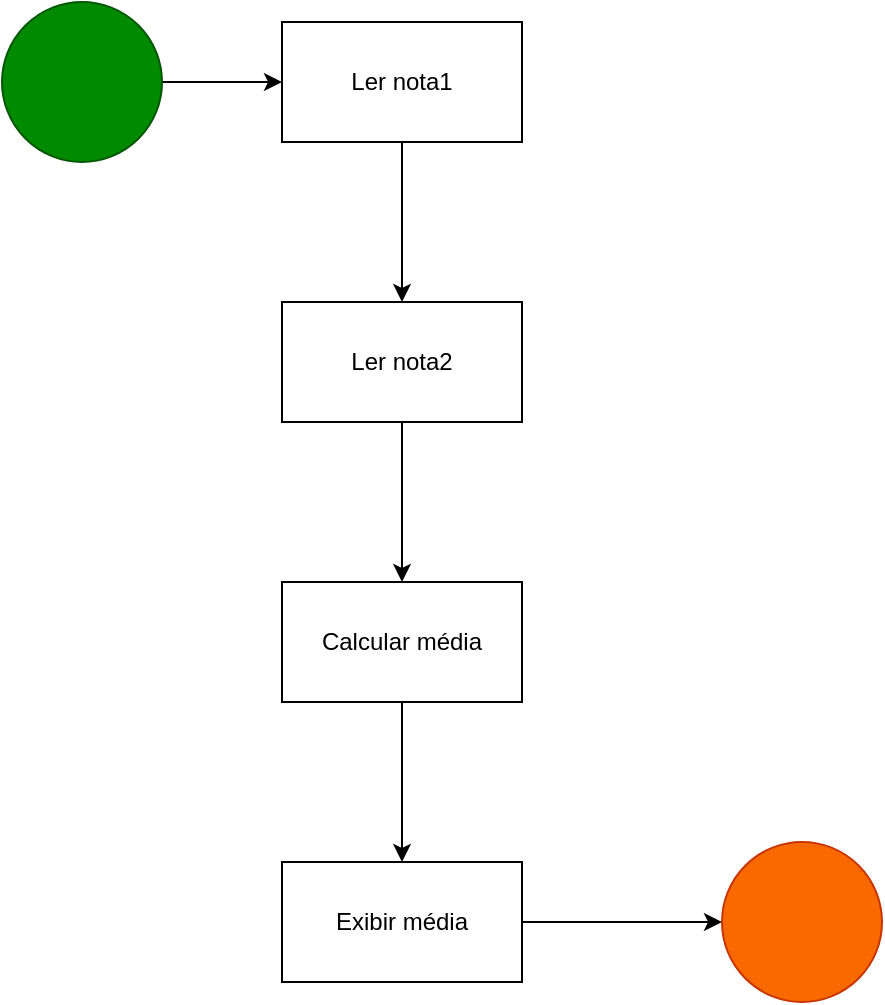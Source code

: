 <mxfile version="21.6.7" type="device" pages="7">
  <diagram id="DSw4ApZDwTbtjEyykja3" name="Diagrama 1">
    <mxGraphModel dx="1434" dy="750" grid="1" gridSize="10" guides="1" tooltips="1" connect="1" arrows="1" fold="1" page="1" pageScale="1" pageWidth="827" pageHeight="1169" math="0" shadow="0">
      <root>
        <mxCell id="0" />
        <mxCell id="1" parent="0" />
        <mxCell id="fHHXs-gcVTraMMJo8y2Y-3" value="" style="edgeStyle=orthogonalEdgeStyle;rounded=0;orthogonalLoop=1;jettySize=auto;html=1;" parent="1" source="fHHXs-gcVTraMMJo8y2Y-1" target="fHHXs-gcVTraMMJo8y2Y-2" edge="1">
          <mxGeometry relative="1" as="geometry" />
        </mxCell>
        <mxCell id="fHHXs-gcVTraMMJo8y2Y-1" value="" style="ellipse;whiteSpace=wrap;html=1;fillColor=#008a00;fontColor=#ffffff;strokeColor=#005700;" parent="1" vertex="1">
          <mxGeometry x="130" y="120" width="80" height="80" as="geometry" />
        </mxCell>
        <mxCell id="fHHXs-gcVTraMMJo8y2Y-5" value="" style="edgeStyle=orthogonalEdgeStyle;rounded=0;orthogonalLoop=1;jettySize=auto;html=1;" parent="1" source="fHHXs-gcVTraMMJo8y2Y-2" target="fHHXs-gcVTraMMJo8y2Y-4" edge="1">
          <mxGeometry relative="1" as="geometry" />
        </mxCell>
        <mxCell id="fHHXs-gcVTraMMJo8y2Y-2" value="Ler nota1" style="whiteSpace=wrap;html=1;" parent="1" vertex="1">
          <mxGeometry x="270" y="130" width="120" height="60" as="geometry" />
        </mxCell>
        <mxCell id="fHHXs-gcVTraMMJo8y2Y-7" value="" style="edgeStyle=orthogonalEdgeStyle;rounded=0;orthogonalLoop=1;jettySize=auto;html=1;" parent="1" source="fHHXs-gcVTraMMJo8y2Y-4" target="fHHXs-gcVTraMMJo8y2Y-6" edge="1">
          <mxGeometry relative="1" as="geometry" />
        </mxCell>
        <mxCell id="fHHXs-gcVTraMMJo8y2Y-4" value="Ler nota2" style="whiteSpace=wrap;html=1;" parent="1" vertex="1">
          <mxGeometry x="270" y="270" width="120" height="60" as="geometry" />
        </mxCell>
        <mxCell id="fHHXs-gcVTraMMJo8y2Y-9" value="" style="edgeStyle=orthogonalEdgeStyle;rounded=0;orthogonalLoop=1;jettySize=auto;html=1;" parent="1" source="fHHXs-gcVTraMMJo8y2Y-6" target="fHHXs-gcVTraMMJo8y2Y-8" edge="1">
          <mxGeometry relative="1" as="geometry" />
        </mxCell>
        <mxCell id="fHHXs-gcVTraMMJo8y2Y-6" value="Calcular média" style="whiteSpace=wrap;html=1;" parent="1" vertex="1">
          <mxGeometry x="270" y="410" width="120" height="60" as="geometry" />
        </mxCell>
        <mxCell id="fHHXs-gcVTraMMJo8y2Y-11" value="" style="edgeStyle=orthogonalEdgeStyle;rounded=0;orthogonalLoop=1;jettySize=auto;html=1;" parent="1" source="fHHXs-gcVTraMMJo8y2Y-8" target="fHHXs-gcVTraMMJo8y2Y-10" edge="1">
          <mxGeometry relative="1" as="geometry" />
        </mxCell>
        <mxCell id="fHHXs-gcVTraMMJo8y2Y-8" value="Exibir média" style="whiteSpace=wrap;html=1;" parent="1" vertex="1">
          <mxGeometry x="270" y="550" width="120" height="60" as="geometry" />
        </mxCell>
        <mxCell id="fHHXs-gcVTraMMJo8y2Y-10" value="" style="ellipse;whiteSpace=wrap;html=1;fillColor=#fa6800;fontColor=#000000;strokeColor=#C73500;" parent="1" vertex="1">
          <mxGeometry x="490" y="540" width="80" height="80" as="geometry" />
        </mxCell>
      </root>
    </mxGraphModel>
  </diagram>
  <diagram id="9oLIRg3VN_PR7NMBnRGV" name="Diagrama 2">
    <mxGraphModel dx="1646" dy="784" grid="1" gridSize="10" guides="1" tooltips="1" connect="1" arrows="1" fold="1" page="1" pageScale="1" pageWidth="827" pageHeight="1169" math="0" shadow="0">
      <root>
        <mxCell id="0" />
        <mxCell id="1" parent="0" />
        <mxCell id="jbUFBbj_uMJJxeaeY1fy-3" value="" style="edgeStyle=orthogonalEdgeStyle;rounded=0;orthogonalLoop=1;jettySize=auto;html=1;" edge="1" parent="1" source="jbUFBbj_uMJJxeaeY1fy-1" target="jbUFBbj_uMJJxeaeY1fy-2">
          <mxGeometry relative="1" as="geometry" />
        </mxCell>
        <mxCell id="jbUFBbj_uMJJxeaeY1fy-1" value="" style="ellipse;whiteSpace=wrap;html=1;fillColor=#008a00;fontColor=#ffffff;strokeColor=#005700;" vertex="1" parent="1">
          <mxGeometry x="180" y="100" width="80" height="80" as="geometry" />
        </mxCell>
        <mxCell id="jbUFBbj_uMJJxeaeY1fy-5" value="" style="edgeStyle=orthogonalEdgeStyle;rounded=0;orthogonalLoop=1;jettySize=auto;html=1;" edge="1" parent="1" source="jbUFBbj_uMJJxeaeY1fy-2" target="jbUFBbj_uMJJxeaeY1fy-4">
          <mxGeometry relative="1" as="geometry" />
        </mxCell>
        <mxCell id="jbUFBbj_uMJJxeaeY1fy-2" value="Ler nota1" style="whiteSpace=wrap;html=1;" vertex="1" parent="1">
          <mxGeometry x="320" y="110" width="120" height="60" as="geometry" />
        </mxCell>
        <mxCell id="jbUFBbj_uMJJxeaeY1fy-7" value="" style="edgeStyle=orthogonalEdgeStyle;rounded=0;orthogonalLoop=1;jettySize=auto;html=1;" edge="1" parent="1" source="jbUFBbj_uMJJxeaeY1fy-4" target="jbUFBbj_uMJJxeaeY1fy-6">
          <mxGeometry relative="1" as="geometry" />
        </mxCell>
        <mxCell id="jbUFBbj_uMJJxeaeY1fy-4" value="Ler nota2" style="whiteSpace=wrap;html=1;" vertex="1" parent="1">
          <mxGeometry x="320" y="250" width="120" height="60" as="geometry" />
        </mxCell>
        <mxCell id="jbUFBbj_uMJJxeaeY1fy-9" value="" style="edgeStyle=orthogonalEdgeStyle;rounded=0;orthogonalLoop=1;jettySize=auto;html=1;" edge="1" parent="1" source="jbUFBbj_uMJJxeaeY1fy-6" target="jbUFBbj_uMJJxeaeY1fy-8">
          <mxGeometry relative="1" as="geometry" />
        </mxCell>
        <mxCell id="jbUFBbj_uMJJxeaeY1fy-6" value="Calcular média" style="whiteSpace=wrap;html=1;" vertex="1" parent="1">
          <mxGeometry x="320" y="390" width="120" height="60" as="geometry" />
        </mxCell>
        <mxCell id="jbUFBbj_uMJJxeaeY1fy-11" value="" style="edgeStyle=orthogonalEdgeStyle;rounded=0;orthogonalLoop=1;jettySize=auto;html=1;" edge="1" parent="1" source="jbUFBbj_uMJJxeaeY1fy-8" target="jbUFBbj_uMJJxeaeY1fy-10">
          <mxGeometry relative="1" as="geometry" />
        </mxCell>
        <mxCell id="jbUFBbj_uMJJxeaeY1fy-13" value="" style="edgeStyle=orthogonalEdgeStyle;rounded=0;orthogonalLoop=1;jettySize=auto;html=1;" edge="1" parent="1" source="jbUFBbj_uMJJxeaeY1fy-8" target="jbUFBbj_uMJJxeaeY1fy-12">
          <mxGeometry relative="1" as="geometry" />
        </mxCell>
        <mxCell id="jbUFBbj_uMJJxeaeY1fy-8" value="" style="rhombus;whiteSpace=wrap;html=1;" vertex="1" parent="1">
          <mxGeometry x="340" y="520" width="80" height="80" as="geometry" />
        </mxCell>
        <mxCell id="jbUFBbj_uMJJxeaeY1fy-10" value="Exibir &#39;#partiuestágio&#39;" style="whiteSpace=wrap;html=1;" vertex="1" parent="1">
          <mxGeometry x="520" y="530" width="120" height="60" as="geometry" />
        </mxCell>
        <mxCell id="jbUFBbj_uMJJxeaeY1fy-15" value="" style="edgeStyle=orthogonalEdgeStyle;rounded=0;orthogonalLoop=1;jettySize=auto;html=1;" edge="1" parent="1" source="jbUFBbj_uMJJxeaeY1fy-12" target="jbUFBbj_uMJJxeaeY1fy-14">
          <mxGeometry relative="1" as="geometry" />
        </mxCell>
        <mxCell id="jbUFBbj_uMJJxeaeY1fy-12" value="Exibir &#39;#partiutentardenovo" style="whiteSpace=wrap;html=1;" vertex="1" parent="1">
          <mxGeometry x="320" y="690" width="120" height="60" as="geometry" />
        </mxCell>
        <mxCell id="jbUFBbj_uMJJxeaeY1fy-16" style="edgeStyle=orthogonalEdgeStyle;rounded=0;orthogonalLoop=1;jettySize=auto;html=1;exitX=0.5;exitY=0;exitDx=0;exitDy=0;entryX=0.5;entryY=1;entryDx=0;entryDy=0;" edge="1" parent="1" source="jbUFBbj_uMJJxeaeY1fy-14" target="jbUFBbj_uMJJxeaeY1fy-10">
          <mxGeometry relative="1" as="geometry" />
        </mxCell>
        <mxCell id="jbUFBbj_uMJJxeaeY1fy-14" value="" style="ellipse;whiteSpace=wrap;html=1;fillColor=#fa6800;fontColor=#000000;strokeColor=#C73500;" vertex="1" parent="1">
          <mxGeometry x="540" y="680" width="80" height="80" as="geometry" />
        </mxCell>
        <mxCell id="jbUFBbj_uMJJxeaeY1fy-17" value="[média &amp;gt;= 5]" style="text;html=1;align=center;verticalAlign=middle;resizable=0;points=[];autosize=1;strokeColor=none;fillColor=none;" vertex="1" parent="1">
          <mxGeometry x="415" y="518" width="90" height="30" as="geometry" />
        </mxCell>
        <mxCell id="jbUFBbj_uMJJxeaeY1fy-18" value="[média &amp;lt; 5]" style="text;html=1;align=center;verticalAlign=middle;resizable=0;points=[];autosize=1;strokeColor=none;fillColor=none;" vertex="1" parent="1">
          <mxGeometry x="380" y="628" width="80" height="30" as="geometry" />
        </mxCell>
      </root>
    </mxGraphModel>
  </diagram>
  <diagram id="Fmcby0aQ9HGSam7_eGOG" name="Diagrama 3">
    <mxGraphModel dx="1646" dy="784" grid="1" gridSize="10" guides="1" tooltips="1" connect="1" arrows="1" fold="1" page="1" pageScale="1" pageWidth="827" pageHeight="1169" math="0" shadow="0">
      <root>
        <mxCell id="0" />
        <mxCell id="1" parent="0" />
        <mxCell id="Tnd7vFdHisyN9uJz-gqR-3" value="" style="edgeStyle=orthogonalEdgeStyle;rounded=0;orthogonalLoop=1;jettySize=auto;html=1;" edge="1" parent="1" source="Tnd7vFdHisyN9uJz-gqR-1" target="Tnd7vFdHisyN9uJz-gqR-2">
          <mxGeometry relative="1" as="geometry" />
        </mxCell>
        <mxCell id="Tnd7vFdHisyN9uJz-gqR-1" value="" style="ellipse;whiteSpace=wrap;html=1;fillColor=#008a00;fontColor=#ffffff;strokeColor=#005700;" vertex="1" parent="1">
          <mxGeometry x="60" y="40" width="80" height="80" as="geometry" />
        </mxCell>
        <mxCell id="Tnd7vFdHisyN9uJz-gqR-5" value="" style="edgeStyle=orthogonalEdgeStyle;rounded=0;orthogonalLoop=1;jettySize=auto;html=1;" edge="1" parent="1" source="Tnd7vFdHisyN9uJz-gqR-2" target="Tnd7vFdHisyN9uJz-gqR-4">
          <mxGeometry relative="1" as="geometry" />
        </mxCell>
        <mxCell id="Tnd7vFdHisyN9uJz-gqR-2" value="Ler idade" style="whiteSpace=wrap;html=1;" vertex="1" parent="1">
          <mxGeometry x="200" y="50" width="120" height="60" as="geometry" />
        </mxCell>
        <mxCell id="Tnd7vFdHisyN9uJz-gqR-7" value="" style="edgeStyle=orthogonalEdgeStyle;rounded=0;orthogonalLoop=1;jettySize=auto;html=1;" edge="1" parent="1" source="Tnd7vFdHisyN9uJz-gqR-4" target="Tnd7vFdHisyN9uJz-gqR-6">
          <mxGeometry relative="1" as="geometry" />
        </mxCell>
        <mxCell id="Tnd7vFdHisyN9uJz-gqR-4" value="Ler sexo" style="whiteSpace=wrap;html=1;" vertex="1" parent="1">
          <mxGeometry x="400" y="50" width="120" height="60" as="geometry" />
        </mxCell>
        <mxCell id="Tnd7vFdHisyN9uJz-gqR-9" value="" style="edgeStyle=orthogonalEdgeStyle;rounded=0;orthogonalLoop=1;jettySize=auto;html=1;" edge="1" parent="1" source="Tnd7vFdHisyN9uJz-gqR-6" target="Tnd7vFdHisyN9uJz-gqR-8">
          <mxGeometry relative="1" as="geometry" />
        </mxCell>
        <mxCell id="Tnd7vFdHisyN9uJz-gqR-11" value="" style="edgeStyle=orthogonalEdgeStyle;rounded=0;orthogonalLoop=1;jettySize=auto;html=1;" edge="1" parent="1" source="Tnd7vFdHisyN9uJz-gqR-6" target="Tnd7vFdHisyN9uJz-gqR-10">
          <mxGeometry relative="1" as="geometry" />
        </mxCell>
        <mxCell id="Tnd7vFdHisyN9uJz-gqR-27" style="edgeStyle=orthogonalEdgeStyle;rounded=0;orthogonalLoop=1;jettySize=auto;html=1;exitX=0;exitY=1;exitDx=0;exitDy=0;entryX=1;entryY=0.5;entryDx=0;entryDy=0;" edge="1" parent="1" source="Tnd7vFdHisyN9uJz-gqR-6" target="Tnd7vFdHisyN9uJz-gqR-23">
          <mxGeometry relative="1" as="geometry" />
        </mxCell>
        <mxCell id="Tnd7vFdHisyN9uJz-gqR-28" style="edgeStyle=orthogonalEdgeStyle;rounded=0;orthogonalLoop=1;jettySize=auto;html=1;exitX=1;exitY=1;exitDx=0;exitDy=0;entryX=0;entryY=0.5;entryDx=0;entryDy=0;" edge="1" parent="1" source="Tnd7vFdHisyN9uJz-gqR-6" target="Tnd7vFdHisyN9uJz-gqR-25">
          <mxGeometry relative="1" as="geometry" />
        </mxCell>
        <mxCell id="Tnd7vFdHisyN9uJz-gqR-6" value="" style="rhombus;whiteSpace=wrap;html=1;" vertex="1" parent="1">
          <mxGeometry x="420" y="180" width="80" height="80" as="geometry" />
        </mxCell>
        <mxCell id="Tnd7vFdHisyN9uJz-gqR-22" value="" style="edgeStyle=orthogonalEdgeStyle;rounded=0;orthogonalLoop=1;jettySize=auto;html=1;" edge="1" parent="1" source="Tnd7vFdHisyN9uJz-gqR-8" target="Tnd7vFdHisyN9uJz-gqR-21">
          <mxGeometry relative="1" as="geometry" />
        </mxCell>
        <mxCell id="Tnd7vFdHisyN9uJz-gqR-8" value="Exibir &#39;Você é homem e menino&#39;" style="whiteSpace=wrap;html=1;" vertex="1" parent="1">
          <mxGeometry x="50" y="190" width="120" height="60" as="geometry" />
        </mxCell>
        <mxCell id="Tnd7vFdHisyN9uJz-gqR-20" value="" style="edgeStyle=orthogonalEdgeStyle;rounded=0;orthogonalLoop=1;jettySize=auto;html=1;" edge="1" parent="1" source="Tnd7vFdHisyN9uJz-gqR-10" target="Tnd7vFdHisyN9uJz-gqR-19">
          <mxGeometry relative="1" as="geometry" />
        </mxCell>
        <mxCell id="Tnd7vFdHisyN9uJz-gqR-10" value="Exibir &#39;Você é mulher e menina&#39;" style="whiteSpace=wrap;html=1;" vertex="1" parent="1">
          <mxGeometry x="707" y="190" width="120" height="60" as="geometry" />
        </mxCell>
        <mxCell id="Tnd7vFdHisyN9uJz-gqR-19" value="" style="ellipse;whiteSpace=wrap;html=1;fillColor=#fa6800;fontColor=#000000;strokeColor=#C73500;" vertex="1" parent="1">
          <mxGeometry x="727" y="390" width="80" height="80" as="geometry" />
        </mxCell>
        <mxCell id="Tnd7vFdHisyN9uJz-gqR-21" value="" style="ellipse;whiteSpace=wrap;html=1;fillColor=#fa6800;fontColor=#000000;strokeColor=#C73500;" vertex="1" parent="1">
          <mxGeometry x="70" y="390" width="80" height="80" as="geometry" />
        </mxCell>
        <mxCell id="Tnd7vFdHisyN9uJz-gqR-30" style="edgeStyle=orthogonalEdgeStyle;rounded=0;orthogonalLoop=1;jettySize=auto;html=1;exitX=0.5;exitY=1;exitDx=0;exitDy=0;" edge="1" parent="1" source="Tnd7vFdHisyN9uJz-gqR-23" target="Tnd7vFdHisyN9uJz-gqR-29">
          <mxGeometry relative="1" as="geometry" />
        </mxCell>
        <mxCell id="Tnd7vFdHisyN9uJz-gqR-23" value="Exibir &#39;Você é homem maior de idade&#39;" style="whiteSpace=wrap;html=1;" vertex="1" parent="1">
          <mxGeometry x="240" y="330" width="120" height="60" as="geometry" />
        </mxCell>
        <mxCell id="Tnd7vFdHisyN9uJz-gqR-31" style="edgeStyle=orthogonalEdgeStyle;rounded=0;orthogonalLoop=1;jettySize=auto;html=1;exitX=0.5;exitY=1;exitDx=0;exitDy=0;entryX=1;entryY=0.5;entryDx=0;entryDy=0;" edge="1" parent="1" source="Tnd7vFdHisyN9uJz-gqR-25" target="Tnd7vFdHisyN9uJz-gqR-29">
          <mxGeometry relative="1" as="geometry" />
        </mxCell>
        <mxCell id="Tnd7vFdHisyN9uJz-gqR-25" value="Exibir &#39;Você é mulher maior de idade&#39;" style="whiteSpace=wrap;html=1;" vertex="1" parent="1">
          <mxGeometry x="560" y="330" width="120" height="60" as="geometry" />
        </mxCell>
        <mxCell id="Tnd7vFdHisyN9uJz-gqR-29" value="" style="ellipse;whiteSpace=wrap;html=1;fillColor=#fa6800;fontColor=#000000;strokeColor=#C73500;" vertex="1" parent="1">
          <mxGeometry x="420" y="390" width="80" height="80" as="geometry" />
        </mxCell>
        <mxCell id="Tnd7vFdHisyN9uJz-gqR-32" value="[sexo = homem &amp;amp;&amp;amp; idade &amp;lt; 18]" style="text;html=1;align=center;verticalAlign=middle;resizable=0;points=[];autosize=1;strokeColor=none;fillColor=none;" vertex="1" parent="1">
          <mxGeometry x="205" y="190" width="190" height="30" as="geometry" />
        </mxCell>
        <mxCell id="Tnd7vFdHisyN9uJz-gqR-33" value="[sexo = mulher &amp;amp;&amp;amp; idade &amp;lt; 18]" style="text;html=1;align=center;verticalAlign=middle;resizable=0;points=[];autosize=1;strokeColor=none;fillColor=none;" vertex="1" parent="1">
          <mxGeometry x="510" y="190" width="180" height="30" as="geometry" />
        </mxCell>
        <mxCell id="Tnd7vFdHisyN9uJz-gqR-34" value="[sexo = homem &amp;amp;&amp;amp; idade &amp;gt;= 18]" style="text;html=1;align=center;verticalAlign=middle;resizable=0;points=[];autosize=1;strokeColor=none;fillColor=none;" vertex="1" parent="1">
          <mxGeometry x="190" y="280" width="200" height="30" as="geometry" />
        </mxCell>
        <mxCell id="Tnd7vFdHisyN9uJz-gqR-35" value="[sexo = mulher &amp;amp;&amp;amp; idade &amp;gt;= 18]" style="text;html=1;align=center;verticalAlign=middle;resizable=0;points=[];autosize=1;strokeColor=none;fillColor=none;" vertex="1" parent="1">
          <mxGeometry x="525" y="280" width="190" height="30" as="geometry" />
        </mxCell>
      </root>
    </mxGraphModel>
  </diagram>
  <diagram id="b9j5VTDOVh74EwnhOMNq" name="Diagrama 4">
    <mxGraphModel dx="1434" dy="750" grid="1" gridSize="10" guides="1" tooltips="1" connect="1" arrows="1" fold="1" page="1" pageScale="1" pageWidth="827" pageHeight="1169" math="0" shadow="0">
      <root>
        <mxCell id="0" />
        <mxCell id="1" parent="0" />
        <mxCell id="qw74rbvP13Y1cpskU_1t-3" value="" style="edgeStyle=orthogonalEdgeStyle;rounded=0;orthogonalLoop=1;jettySize=auto;html=1;" parent="1" source="qw74rbvP13Y1cpskU_1t-1" target="qw74rbvP13Y1cpskU_1t-2" edge="1">
          <mxGeometry relative="1" as="geometry" />
        </mxCell>
        <mxCell id="qw74rbvP13Y1cpskU_1t-1" value="" style="ellipse;whiteSpace=wrap;html=1;fillColor=#008a00;fontColor=#ffffff;strokeColor=#005700;" parent="1" vertex="1">
          <mxGeometry x="374" y="30" width="80" height="80" as="geometry" />
        </mxCell>
        <mxCell id="qw74rbvP13Y1cpskU_1t-5" value="" style="edgeStyle=orthogonalEdgeStyle;rounded=0;orthogonalLoop=1;jettySize=auto;html=1;" parent="1" source="qw74rbvP13Y1cpskU_1t-2" target="qw74rbvP13Y1cpskU_1t-4" edge="1">
          <mxGeometry relative="1" as="geometry" />
        </mxCell>
        <mxCell id="qw74rbvP13Y1cpskU_1t-2" value="Ler estado" style="whiteSpace=wrap;html=1;" parent="1" vertex="1">
          <mxGeometry x="354" y="190" width="120" height="60" as="geometry" />
        </mxCell>
        <mxCell id="qw74rbvP13Y1cpskU_1t-7" value="" style="edgeStyle=orthogonalEdgeStyle;rounded=0;orthogonalLoop=1;jettySize=auto;html=1;" parent="1" source="qw74rbvP13Y1cpskU_1t-4" target="qw74rbvP13Y1cpskU_1t-6" edge="1">
          <mxGeometry relative="1" as="geometry" />
        </mxCell>
        <mxCell id="qw74rbvP13Y1cpskU_1t-4" value="Ler filhos" style="whiteSpace=wrap;html=1;" parent="1" vertex="1">
          <mxGeometry x="354" y="320" width="120" height="60" as="geometry" />
        </mxCell>
        <mxCell id="qw74rbvP13Y1cpskU_1t-9" value="" style="edgeStyle=orthogonalEdgeStyle;rounded=0;orthogonalLoop=1;jettySize=auto;html=1;" parent="1" source="qw74rbvP13Y1cpskU_1t-6" target="qw74rbvP13Y1cpskU_1t-8" edge="1">
          <mxGeometry relative="1" as="geometry" />
        </mxCell>
        <mxCell id="qw74rbvP13Y1cpskU_1t-13" value="" style="edgeStyle=orthogonalEdgeStyle;rounded=0;orthogonalLoop=1;jettySize=auto;html=1;" parent="1" source="qw74rbvP13Y1cpskU_1t-6" target="qw74rbvP13Y1cpskU_1t-12" edge="1">
          <mxGeometry relative="1" as="geometry" />
        </mxCell>
        <mxCell id="qw74rbvP13Y1cpskU_1t-16" style="edgeStyle=orthogonalEdgeStyle;rounded=0;orthogonalLoop=1;jettySize=auto;html=1;exitX=0;exitY=1;exitDx=0;exitDy=0;entryX=1;entryY=0.5;entryDx=0;entryDy=0;" parent="1" source="qw74rbvP13Y1cpskU_1t-6" target="qw74rbvP13Y1cpskU_1t-10" edge="1">
          <mxGeometry relative="1" as="geometry" />
        </mxCell>
        <mxCell id="qw74rbvP13Y1cpskU_1t-17" style="edgeStyle=orthogonalEdgeStyle;rounded=0;orthogonalLoop=1;jettySize=auto;html=1;exitX=1;exitY=1;exitDx=0;exitDy=0;entryX=0;entryY=0.5;entryDx=0;entryDy=0;" parent="1" source="qw74rbvP13Y1cpskU_1t-6" target="qw74rbvP13Y1cpskU_1t-14" edge="1">
          <mxGeometry relative="1" as="geometry" />
        </mxCell>
        <mxCell id="qw74rbvP13Y1cpskU_1t-24" value="" style="edgeStyle=orthogonalEdgeStyle;rounded=0;orthogonalLoop=1;jettySize=auto;html=1;" parent="1" source="qw74rbvP13Y1cpskU_1t-6" target="qw74rbvP13Y1cpskU_1t-23" edge="1">
          <mxGeometry relative="1" as="geometry" />
        </mxCell>
        <mxCell id="qw74rbvP13Y1cpskU_1t-6" value="" style="rhombus;whiteSpace=wrap;html=1;" parent="1" vertex="1">
          <mxGeometry x="374" y="450" width="80" height="80" as="geometry" />
        </mxCell>
        <mxCell id="qw74rbvP13Y1cpskU_1t-29" value="" style="edgeStyle=orthogonalEdgeStyle;rounded=0;orthogonalLoop=1;jettySize=auto;html=1;" parent="1" source="qw74rbvP13Y1cpskU_1t-8" target="qw74rbvP13Y1cpskU_1t-28" edge="1">
          <mxGeometry relative="1" as="geometry" />
        </mxCell>
        <mxCell id="qw74rbvP13Y1cpskU_1t-8" value="Exibir&amp;nbsp;&quot;#tv&amp;nbsp; #internet&amp;nbsp; #videogame&quot;" style="whiteSpace=wrap;html=1;" parent="1" vertex="1">
          <mxGeometry x="120" y="460" width="120" height="60" as="geometry" />
        </mxCell>
        <mxCell id="qw74rbvP13Y1cpskU_1t-34" style="edgeStyle=orthogonalEdgeStyle;rounded=0;orthogonalLoop=1;jettySize=auto;html=1;exitX=0.5;exitY=1;exitDx=0;exitDy=0;entryX=0;entryY=0.5;entryDx=0;entryDy=0;" parent="1" source="qw74rbvP13Y1cpskU_1t-10" target="qw74rbvP13Y1cpskU_1t-32" edge="1">
          <mxGeometry relative="1" as="geometry" />
        </mxCell>
        <mxCell id="qw74rbvP13Y1cpskU_1t-10" value="Exibir&amp;nbsp;&lt;br&gt;&quot;#nãotemvideogame&quot;" style="whiteSpace=wrap;html=1;" parent="1" vertex="1">
          <mxGeometry x="120" y="600" width="120" height="60" as="geometry" />
        </mxCell>
        <mxCell id="qw74rbvP13Y1cpskU_1t-31" value="" style="edgeStyle=orthogonalEdgeStyle;rounded=0;orthogonalLoop=1;jettySize=auto;html=1;" parent="1" source="qw74rbvP13Y1cpskU_1t-12" target="qw74rbvP13Y1cpskU_1t-30" edge="1">
          <mxGeometry relative="1" as="geometry" />
        </mxCell>
        <mxCell id="qw74rbvP13Y1cpskU_1t-12" value="Exibir&amp;nbsp;&lt;br&gt;&quot;#cresceiemultiplicaivos&quot;" style="whiteSpace=wrap;html=1;" parent="1" vertex="1">
          <mxGeometry x="560" y="455" width="140" height="70" as="geometry" />
        </mxCell>
        <mxCell id="qw74rbvP13Y1cpskU_1t-35" style="edgeStyle=orthogonalEdgeStyle;rounded=0;orthogonalLoop=1;jettySize=auto;html=1;exitX=0.5;exitY=1;exitDx=0;exitDy=0;entryX=1;entryY=0.5;entryDx=0;entryDy=0;" parent="1" source="qw74rbvP13Y1cpskU_1t-14" target="qw74rbvP13Y1cpskU_1t-32" edge="1">
          <mxGeometry relative="1" as="geometry" />
        </mxCell>
        <mxCell id="qw74rbvP13Y1cpskU_1t-14" value="Exibir &quot;#nãotemtv&amp;nbsp; #nãoteminternet #nãotemvideogame&quot;" style="whiteSpace=wrap;html=1;" parent="1" vertex="1">
          <mxGeometry x="600" y="600" width="120" height="60" as="geometry" />
        </mxCell>
        <mxCell id="qw74rbvP13Y1cpskU_1t-18" value="[filhos = 0]" style="text;html=1;align=center;verticalAlign=middle;resizable=0;points=[];autosize=1;strokeColor=none;fillColor=none;" parent="1" vertex="1">
          <mxGeometry x="274" y="458" width="80" height="30" as="geometry" />
        </mxCell>
        <mxCell id="qw74rbvP13Y1cpskU_1t-19" value="[filhos &amp;gt; 3]" style="text;html=1;align=center;verticalAlign=middle;resizable=0;points=[];autosize=1;strokeColor=none;fillColor=none;" parent="1" vertex="1">
          <mxGeometry x="474" y="458" width="80" height="30" as="geometry" />
        </mxCell>
        <mxCell id="qw74rbvP13Y1cpskU_1t-33" value="" style="edgeStyle=orthogonalEdgeStyle;rounded=0;orthogonalLoop=1;jettySize=auto;html=1;" parent="1" source="qw74rbvP13Y1cpskU_1t-23" target="qw74rbvP13Y1cpskU_1t-32" edge="1">
          <mxGeometry relative="1" as="geometry" />
        </mxCell>
        <mxCell id="qw74rbvP13Y1cpskU_1t-23" value="Exibir&amp;nbsp;&quot;#nãotemtv&quot;" style="whiteSpace=wrap;html=1;" parent="1" vertex="1">
          <mxGeometry x="354" y="740" width="120" height="60" as="geometry" />
        </mxCell>
        <mxCell id="qw74rbvP13Y1cpskU_1t-25" value="[filhos = 1]" style="text;html=1;align=center;verticalAlign=middle;resizable=0;points=[];autosize=1;strokeColor=none;fillColor=none;" parent="1" vertex="1">
          <mxGeometry x="230" y="555" width="80" height="30" as="geometry" />
        </mxCell>
        <mxCell id="qw74rbvP13Y1cpskU_1t-26" value="[filhos = 2]" style="text;html=1;align=center;verticalAlign=middle;resizable=0;points=[];autosize=1;strokeColor=none;fillColor=none;" parent="1" vertex="1">
          <mxGeometry x="414" y="630" width="80" height="30" as="geometry" />
        </mxCell>
        <mxCell id="qw74rbvP13Y1cpskU_1t-27" value="[filhos = 3]" style="text;html=1;align=center;verticalAlign=middle;resizable=0;points=[];autosize=1;strokeColor=none;fillColor=none;" parent="1" vertex="1">
          <mxGeometry x="520" y="555" width="80" height="30" as="geometry" />
        </mxCell>
        <mxCell id="qw74rbvP13Y1cpskU_1t-28" value="" style="ellipse;whiteSpace=wrap;html=1;fillColor=#fa6800;fontColor=#000000;strokeColor=#C73500;" parent="1" vertex="1">
          <mxGeometry x="10" y="450" width="80" height="80" as="geometry" />
        </mxCell>
        <mxCell id="qw74rbvP13Y1cpskU_1t-30" value="" style="ellipse;whiteSpace=wrap;html=1;fillColor=#fa6800;fontColor=#000000;strokeColor=#C73500;" parent="1" vertex="1">
          <mxGeometry x="740" y="450" width="80" height="80" as="geometry" />
        </mxCell>
        <mxCell id="qw74rbvP13Y1cpskU_1t-32" value="" style="ellipse;whiteSpace=wrap;html=1;fillColor=#fa6800;fontColor=#000000;strokeColor=#C73500;" parent="1" vertex="1">
          <mxGeometry x="374" y="870" width="80" height="80" as="geometry" />
        </mxCell>
      </root>
    </mxGraphModel>
  </diagram>
  <diagram name="Diagrama 4.1" id="sXHbLywQsqezJ1Bx_PHB">
    <mxGraphModel dx="1434" dy="750" grid="1" gridSize="10" guides="1" tooltips="1" connect="1" arrows="1" fold="1" page="1" pageScale="1" pageWidth="827" pageHeight="1169" math="0" shadow="0">
      <root>
        <mxCell id="-qzZXGftyWvLkxze9xem-0" />
        <mxCell id="-qzZXGftyWvLkxze9xem-1" parent="-qzZXGftyWvLkxze9xem-0" />
        <mxCell id="-qzZXGftyWvLkxze9xem-2" value="" style="edgeStyle=orthogonalEdgeStyle;rounded=0;orthogonalLoop=1;jettySize=auto;html=1;" edge="1" parent="-qzZXGftyWvLkxze9xem-1" source="-qzZXGftyWvLkxze9xem-3" target="-qzZXGftyWvLkxze9xem-5">
          <mxGeometry relative="1" as="geometry" />
        </mxCell>
        <mxCell id="-qzZXGftyWvLkxze9xem-3" value="" style="ellipse;whiteSpace=wrap;html=1;fillColor=#008a00;fontColor=#ffffff;strokeColor=#005700;" vertex="1" parent="-qzZXGftyWvLkxze9xem-1">
          <mxGeometry x="374" y="30" width="80" height="80" as="geometry" />
        </mxCell>
        <mxCell id="r3EA4k01qLUJasDFOs_O-3" value="" style="edgeStyle=orthogonalEdgeStyle;rounded=0;orthogonalLoop=1;jettySize=auto;html=1;" edge="1" parent="-qzZXGftyWvLkxze9xem-1" source="-qzZXGftyWvLkxze9xem-5" target="r3EA4k01qLUJasDFOs_O-1">
          <mxGeometry relative="1" as="geometry" />
        </mxCell>
        <mxCell id="-qzZXGftyWvLkxze9xem-5" value="Ler estado" style="whiteSpace=wrap;html=1;" vertex="1" parent="-qzZXGftyWvLkxze9xem-1">
          <mxGeometry x="354" y="130" width="120" height="60" as="geometry" />
        </mxCell>
        <mxCell id="-qzZXGftyWvLkxze9xem-6" value="" style="edgeStyle=orthogonalEdgeStyle;rounded=0;orthogonalLoop=1;jettySize=auto;html=1;" edge="1" parent="-qzZXGftyWvLkxze9xem-1" source="-qzZXGftyWvLkxze9xem-7" target="-qzZXGftyWvLkxze9xem-13">
          <mxGeometry relative="1" as="geometry" />
        </mxCell>
        <mxCell id="-qzZXGftyWvLkxze9xem-7" value="Ler filhos" style="whiteSpace=wrap;html=1;" vertex="1" parent="-qzZXGftyWvLkxze9xem-1">
          <mxGeometry x="354" y="290" width="120" height="60" as="geometry" />
        </mxCell>
        <mxCell id="-qzZXGftyWvLkxze9xem-8" value="" style="edgeStyle=orthogonalEdgeStyle;rounded=0;orthogonalLoop=1;jettySize=auto;html=1;" edge="1" parent="-qzZXGftyWvLkxze9xem-1" source="-qzZXGftyWvLkxze9xem-13" target="-qzZXGftyWvLkxze9xem-15">
          <mxGeometry relative="1" as="geometry" />
        </mxCell>
        <mxCell id="-qzZXGftyWvLkxze9xem-9" value="" style="edgeStyle=orthogonalEdgeStyle;rounded=0;orthogonalLoop=1;jettySize=auto;html=1;" edge="1" parent="-qzZXGftyWvLkxze9xem-1" source="-qzZXGftyWvLkxze9xem-13" target="-qzZXGftyWvLkxze9xem-19">
          <mxGeometry relative="1" as="geometry" />
        </mxCell>
        <mxCell id="-qzZXGftyWvLkxze9xem-10" style="edgeStyle=orthogonalEdgeStyle;rounded=0;orthogonalLoop=1;jettySize=auto;html=1;exitX=0;exitY=1;exitDx=0;exitDy=0;entryX=1;entryY=0.5;entryDx=0;entryDy=0;" edge="1" parent="-qzZXGftyWvLkxze9xem-1" source="-qzZXGftyWvLkxze9xem-13" target="-qzZXGftyWvLkxze9xem-17">
          <mxGeometry relative="1" as="geometry" />
        </mxCell>
        <mxCell id="-qzZXGftyWvLkxze9xem-11" style="edgeStyle=orthogonalEdgeStyle;rounded=0;orthogonalLoop=1;jettySize=auto;html=1;exitX=1;exitY=1;exitDx=0;exitDy=0;entryX=0;entryY=0.5;entryDx=0;entryDy=0;" edge="1" parent="-qzZXGftyWvLkxze9xem-1" source="-qzZXGftyWvLkxze9xem-13" target="-qzZXGftyWvLkxze9xem-21">
          <mxGeometry relative="1" as="geometry" />
        </mxCell>
        <mxCell id="-qzZXGftyWvLkxze9xem-12" value="" style="edgeStyle=orthogonalEdgeStyle;rounded=0;orthogonalLoop=1;jettySize=auto;html=1;" edge="1" parent="-qzZXGftyWvLkxze9xem-1" source="-qzZXGftyWvLkxze9xem-13" target="-qzZXGftyWvLkxze9xem-25">
          <mxGeometry relative="1" as="geometry" />
        </mxCell>
        <mxCell id="r3EA4k01qLUJasDFOs_O-7" style="edgeStyle=orthogonalEdgeStyle;rounded=0;orthogonalLoop=1;jettySize=auto;html=1;exitX=1;exitY=0;exitDx=0;exitDy=0;entryX=1;entryY=0.5;entryDx=0;entryDy=0;" edge="1" parent="-qzZXGftyWvLkxze9xem-1" source="-qzZXGftyWvLkxze9xem-13" target="-qzZXGftyWvLkxze9xem-7">
          <mxGeometry relative="1" as="geometry" />
        </mxCell>
        <mxCell id="-qzZXGftyWvLkxze9xem-13" value="" style="rhombus;whiteSpace=wrap;html=1;" vertex="1" parent="-qzZXGftyWvLkxze9xem-1">
          <mxGeometry x="394" y="470" width="40" height="40" as="geometry" />
        </mxCell>
        <mxCell id="-qzZXGftyWvLkxze9xem-14" value="" style="edgeStyle=orthogonalEdgeStyle;rounded=0;orthogonalLoop=1;jettySize=auto;html=1;" edge="1" parent="-qzZXGftyWvLkxze9xem-1" source="-qzZXGftyWvLkxze9xem-15" target="-qzZXGftyWvLkxze9xem-29">
          <mxGeometry relative="1" as="geometry" />
        </mxCell>
        <mxCell id="-qzZXGftyWvLkxze9xem-15" value="Exibir&amp;nbsp;&quot;#tv&amp;nbsp; #internet&amp;nbsp; #videogame&quot;" style="whiteSpace=wrap;html=1;" vertex="1" parent="-qzZXGftyWvLkxze9xem-1">
          <mxGeometry x="120" y="460" width="120" height="60" as="geometry" />
        </mxCell>
        <mxCell id="-qzZXGftyWvLkxze9xem-16" style="edgeStyle=orthogonalEdgeStyle;rounded=0;orthogonalLoop=1;jettySize=auto;html=1;exitX=0.5;exitY=1;exitDx=0;exitDy=0;entryX=0;entryY=0.5;entryDx=0;entryDy=0;" edge="1" parent="-qzZXGftyWvLkxze9xem-1" source="-qzZXGftyWvLkxze9xem-17" target="-qzZXGftyWvLkxze9xem-31">
          <mxGeometry relative="1" as="geometry" />
        </mxCell>
        <mxCell id="-qzZXGftyWvLkxze9xem-17" value="Exibir&amp;nbsp;&lt;br&gt;&quot;#nãotemvideogame&quot;" style="whiteSpace=wrap;html=1;" vertex="1" parent="-qzZXGftyWvLkxze9xem-1">
          <mxGeometry x="120" y="600" width="120" height="60" as="geometry" />
        </mxCell>
        <mxCell id="-qzZXGftyWvLkxze9xem-18" value="" style="edgeStyle=orthogonalEdgeStyle;rounded=0;orthogonalLoop=1;jettySize=auto;html=1;" edge="1" parent="-qzZXGftyWvLkxze9xem-1" source="-qzZXGftyWvLkxze9xem-19" target="-qzZXGftyWvLkxze9xem-30">
          <mxGeometry relative="1" as="geometry" />
        </mxCell>
        <mxCell id="-qzZXGftyWvLkxze9xem-19" value="Exibir&amp;nbsp;&lt;br&gt;&quot;#cresceiemultiplicaivos&quot;" style="whiteSpace=wrap;html=1;" vertex="1" parent="-qzZXGftyWvLkxze9xem-1">
          <mxGeometry x="560" y="455" width="140" height="70" as="geometry" />
        </mxCell>
        <mxCell id="-qzZXGftyWvLkxze9xem-20" style="edgeStyle=orthogonalEdgeStyle;rounded=0;orthogonalLoop=1;jettySize=auto;html=1;exitX=0.5;exitY=1;exitDx=0;exitDy=0;entryX=1;entryY=0.5;entryDx=0;entryDy=0;" edge="1" parent="-qzZXGftyWvLkxze9xem-1" source="-qzZXGftyWvLkxze9xem-21" target="-qzZXGftyWvLkxze9xem-31">
          <mxGeometry relative="1" as="geometry" />
        </mxCell>
        <mxCell id="-qzZXGftyWvLkxze9xem-21" value="Exibir &quot;#nãotemtv&amp;nbsp; #nãoteminternet #nãotemvideogame&quot;" style="whiteSpace=wrap;html=1;" vertex="1" parent="-qzZXGftyWvLkxze9xem-1">
          <mxGeometry x="600" y="600" width="120" height="60" as="geometry" />
        </mxCell>
        <mxCell id="-qzZXGftyWvLkxze9xem-22" value="[filhos = 0]" style="text;html=1;align=center;verticalAlign=middle;resizable=0;points=[];autosize=1;strokeColor=none;fillColor=none;" vertex="1" parent="-qzZXGftyWvLkxze9xem-1">
          <mxGeometry x="274" y="458" width="80" height="30" as="geometry" />
        </mxCell>
        <mxCell id="-qzZXGftyWvLkxze9xem-23" value="[filhos &amp;gt; 3]" style="text;html=1;align=center;verticalAlign=middle;resizable=0;points=[];autosize=1;strokeColor=none;fillColor=none;" vertex="1" parent="-qzZXGftyWvLkxze9xem-1">
          <mxGeometry x="474" y="458" width="80" height="30" as="geometry" />
        </mxCell>
        <mxCell id="-qzZXGftyWvLkxze9xem-24" value="" style="edgeStyle=orthogonalEdgeStyle;rounded=0;orthogonalLoop=1;jettySize=auto;html=1;" edge="1" parent="-qzZXGftyWvLkxze9xem-1" source="-qzZXGftyWvLkxze9xem-25" target="-qzZXGftyWvLkxze9xem-31">
          <mxGeometry relative="1" as="geometry" />
        </mxCell>
        <mxCell id="-qzZXGftyWvLkxze9xem-25" value="Exibir&amp;nbsp;&quot;#nãotemtv&quot;" style="whiteSpace=wrap;html=1;" vertex="1" parent="-qzZXGftyWvLkxze9xem-1">
          <mxGeometry x="354" y="740" width="120" height="60" as="geometry" />
        </mxCell>
        <mxCell id="-qzZXGftyWvLkxze9xem-26" value="[filhos = 1]" style="text;html=1;align=center;verticalAlign=middle;resizable=0;points=[];autosize=1;strokeColor=none;fillColor=none;" vertex="1" parent="-qzZXGftyWvLkxze9xem-1">
          <mxGeometry x="230" y="555" width="80" height="30" as="geometry" />
        </mxCell>
        <mxCell id="-qzZXGftyWvLkxze9xem-27" value="[filhos = 2]" style="text;html=1;align=center;verticalAlign=middle;resizable=0;points=[];autosize=1;strokeColor=none;fillColor=none;" vertex="1" parent="-qzZXGftyWvLkxze9xem-1">
          <mxGeometry x="414" y="630" width="80" height="30" as="geometry" />
        </mxCell>
        <mxCell id="-qzZXGftyWvLkxze9xem-28" value="[filhos = 3]" style="text;html=1;align=center;verticalAlign=middle;resizable=0;points=[];autosize=1;strokeColor=none;fillColor=none;" vertex="1" parent="-qzZXGftyWvLkxze9xem-1">
          <mxGeometry x="520" y="555" width="80" height="30" as="geometry" />
        </mxCell>
        <mxCell id="-qzZXGftyWvLkxze9xem-29" value="" style="ellipse;whiteSpace=wrap;html=1;fillColor=#fa6800;fontColor=#000000;strokeColor=#C73500;" vertex="1" parent="-qzZXGftyWvLkxze9xem-1">
          <mxGeometry x="10" y="450" width="80" height="80" as="geometry" />
        </mxCell>
        <mxCell id="-qzZXGftyWvLkxze9xem-30" value="" style="ellipse;whiteSpace=wrap;html=1;fillColor=#fa6800;fontColor=#000000;strokeColor=#C73500;" vertex="1" parent="-qzZXGftyWvLkxze9xem-1">
          <mxGeometry x="740" y="450" width="80" height="80" as="geometry" />
        </mxCell>
        <mxCell id="-qzZXGftyWvLkxze9xem-31" value="" style="ellipse;whiteSpace=wrap;html=1;fillColor=#fa6800;fontColor=#000000;strokeColor=#C73500;" vertex="1" parent="-qzZXGftyWvLkxze9xem-1">
          <mxGeometry x="374" y="870" width="80" height="80" as="geometry" />
        </mxCell>
        <mxCell id="r3EA4k01qLUJasDFOs_O-2" value="" style="edgeStyle=orthogonalEdgeStyle;rounded=0;orthogonalLoop=1;jettySize=auto;html=1;" edge="1" parent="-qzZXGftyWvLkxze9xem-1" source="r3EA4k01qLUJasDFOs_O-1" target="-qzZXGftyWvLkxze9xem-7">
          <mxGeometry relative="1" as="geometry" />
        </mxCell>
        <mxCell id="r3EA4k01qLUJasDFOs_O-5" style="edgeStyle=orthogonalEdgeStyle;rounded=0;orthogonalLoop=1;jettySize=auto;html=1;exitX=1;exitY=0.5;exitDx=0;exitDy=0;entryX=1;entryY=0.5;entryDx=0;entryDy=0;" edge="1" parent="-qzZXGftyWvLkxze9xem-1" source="r3EA4k01qLUJasDFOs_O-1" target="-qzZXGftyWvLkxze9xem-5">
          <mxGeometry relative="1" as="geometry">
            <Array as="points">
              <mxPoint x="530" y="235" />
              <mxPoint x="530" y="160" />
            </Array>
          </mxGeometry>
        </mxCell>
        <mxCell id="r3EA4k01qLUJasDFOs_O-1" value="" style="rhombus;whiteSpace=wrap;html=1;" vertex="1" parent="-qzZXGftyWvLkxze9xem-1">
          <mxGeometry x="389" y="210" width="50" height="50" as="geometry" />
        </mxCell>
        <mxCell id="r3EA4k01qLUJasDFOs_O-6" value="(estado inválido)" style="text;html=1;align=center;verticalAlign=middle;resizable=0;points=[];autosize=1;strokeColor=none;fillColor=none;" vertex="1" parent="-qzZXGftyWvLkxze9xem-1">
          <mxGeometry x="430" y="230" width="110" height="30" as="geometry" />
        </mxCell>
        <mxCell id="r3EA4k01qLUJasDFOs_O-8" value="[filhos &amp;gt; 15]" style="text;html=1;align=center;verticalAlign=middle;resizable=0;points=[];autosize=1;strokeColor=none;fillColor=none;" vertex="1" parent="-qzZXGftyWvLkxze9xem-1">
          <mxGeometry x="414" y="410" width="90" height="30" as="geometry" />
        </mxCell>
      </root>
    </mxGraphModel>
  </diagram>
  <diagram id="ztOC3OIiVkNWO8XD65BT" name="Diagrama 5">
    <mxGraphModel dx="1434" dy="750" grid="1" gridSize="10" guides="1" tooltips="1" connect="1" arrows="1" fold="1" page="1" pageScale="1" pageWidth="827" pageHeight="1169" math="0" shadow="0">
      <root>
        <mxCell id="0" />
        <mxCell id="1" parent="0" />
        <mxCell id="8OYAM5XsKZOSyJKg-OGR-4" style="edgeStyle=orthogonalEdgeStyle;rounded=0;orthogonalLoop=1;jettySize=auto;html=1;exitX=0.5;exitY=1;exitDx=0;exitDy=0;" parent="1" source="8OYAM5XsKZOSyJKg-OGR-1" target="8OYAM5XsKZOSyJKg-OGR-2" edge="1">
          <mxGeometry relative="1" as="geometry" />
        </mxCell>
        <mxCell id="8OYAM5XsKZOSyJKg-OGR-1" value="" style="ellipse;whiteSpace=wrap;html=1;fillColor=#008a00;fontColor=#ffffff;strokeColor=#005700;" parent="1" vertex="1">
          <mxGeometry x="374" y="10" width="80" height="80" as="geometry" />
        </mxCell>
        <mxCell id="8OYAM5XsKZOSyJKg-OGR-6" value="" style="edgeStyle=orthogonalEdgeStyle;rounded=0;orthogonalLoop=1;jettySize=auto;html=1;" parent="1" source="8OYAM5XsKZOSyJKg-OGR-2" target="8OYAM5XsKZOSyJKg-OGR-5" edge="1">
          <mxGeometry relative="1" as="geometry" />
        </mxCell>
        <mxCell id="8OYAM5XsKZOSyJKg-OGR-2" value="Ler horas dormidas" style="whiteSpace=wrap;html=1;" parent="1" vertex="1">
          <mxGeometry x="354" y="130" width="120" height="60" as="geometry" />
        </mxCell>
        <mxCell id="8OYAM5XsKZOSyJKg-OGR-8" value="" style="edgeStyle=orthogonalEdgeStyle;rounded=0;orthogonalLoop=1;jettySize=auto;html=1;" parent="1" source="8OYAM5XsKZOSyJKg-OGR-5" target="8OYAM5XsKZOSyJKg-OGR-7" edge="1">
          <mxGeometry relative="1" as="geometry" />
        </mxCell>
        <mxCell id="8OYAM5XsKZOSyJKg-OGR-10" value="" style="edgeStyle=orthogonalEdgeStyle;rounded=0;orthogonalLoop=1;jettySize=auto;html=1;" parent="1" source="8OYAM5XsKZOSyJKg-OGR-5" target="8OYAM5XsKZOSyJKg-OGR-9" edge="1">
          <mxGeometry relative="1" as="geometry" />
        </mxCell>
        <mxCell id="ZFlkfdEHZC1eatbzGK82-5" style="edgeStyle=orthogonalEdgeStyle;rounded=0;orthogonalLoop=1;jettySize=auto;html=1;exitX=1;exitY=1;exitDx=0;exitDy=0;entryX=0;entryY=0.5;entryDx=0;entryDy=0;" parent="1" source="8OYAM5XsKZOSyJKg-OGR-5" target="ZFlkfdEHZC1eatbzGK82-1" edge="1">
          <mxGeometry relative="1" as="geometry" />
        </mxCell>
        <mxCell id="ZFlkfdEHZC1eatbzGK82-6" style="edgeStyle=orthogonalEdgeStyle;rounded=0;orthogonalLoop=1;jettySize=auto;html=1;exitX=0;exitY=1;exitDx=0;exitDy=0;entryX=1;entryY=0.5;entryDx=0;entryDy=0;" parent="1" source="8OYAM5XsKZOSyJKg-OGR-5" target="ZFlkfdEHZC1eatbzGK82-3" edge="1">
          <mxGeometry relative="1" as="geometry" />
        </mxCell>
        <mxCell id="8OYAM5XsKZOSyJKg-OGR-5" value="" style="rhombus;whiteSpace=wrap;html=1;" parent="1" vertex="1">
          <mxGeometry x="374" y="260" width="80" height="80" as="geometry" />
        </mxCell>
        <mxCell id="ZFlkfdEHZC1eatbzGK82-14" value="" style="edgeStyle=orthogonalEdgeStyle;rounded=0;orthogonalLoop=1;jettySize=auto;html=1;" parent="1" source="8OYAM5XsKZOSyJKg-OGR-7" target="ZFlkfdEHZC1eatbzGK82-13" edge="1">
          <mxGeometry relative="1" as="geometry" />
        </mxCell>
        <mxCell id="8OYAM5XsKZOSyJKg-OGR-7" value="Exibir&amp;nbsp;&lt;br&gt;&quot;Pouca concentração&quot;" style="whiteSpace=wrap;html=1;" parent="1" vertex="1">
          <mxGeometry x="600" y="270" width="120" height="60" as="geometry" />
        </mxCell>
        <mxCell id="ZFlkfdEHZC1eatbzGK82-12" value="" style="edgeStyle=orthogonalEdgeStyle;rounded=0;orthogonalLoop=1;jettySize=auto;html=1;" parent="1" source="8OYAM5XsKZOSyJKg-OGR-9" target="ZFlkfdEHZC1eatbzGK82-11" edge="1">
          <mxGeometry relative="1" as="geometry" />
        </mxCell>
        <mxCell id="8OYAM5XsKZOSyJKg-OGR-9" value="Exibir&amp;nbsp;&quot;#zumbi&quot;" style="whiteSpace=wrap;html=1;" parent="1" vertex="1">
          <mxGeometry x="120" y="270" width="120" height="60" as="geometry" />
        </mxCell>
        <mxCell id="ZFlkfdEHZC1eatbzGK82-18" style="edgeStyle=orthogonalEdgeStyle;rounded=0;orthogonalLoop=1;jettySize=auto;html=1;exitX=0.5;exitY=1;exitDx=0;exitDy=0;entryX=1;entryY=0.5;entryDx=0;entryDy=0;" parent="1" source="ZFlkfdEHZC1eatbzGK82-1" target="ZFlkfdEHZC1eatbzGK82-15" edge="1">
          <mxGeometry relative="1" as="geometry" />
        </mxCell>
        <mxCell id="ZFlkfdEHZC1eatbzGK82-1" value="Exibir&lt;br&gt;&quot;Olha a preguiça!&quot;" style="whiteSpace=wrap;html=1;" parent="1" vertex="1">
          <mxGeometry x="514" y="410" width="120" height="60" as="geometry" />
        </mxCell>
        <mxCell id="ZFlkfdEHZC1eatbzGK82-17" style="edgeStyle=orthogonalEdgeStyle;rounded=0;orthogonalLoop=1;jettySize=auto;html=1;exitX=0.5;exitY=1;exitDx=0;exitDy=0;entryX=0;entryY=0.5;entryDx=0;entryDy=0;" parent="1" source="ZFlkfdEHZC1eatbzGK82-3" target="ZFlkfdEHZC1eatbzGK82-15" edge="1">
          <mxGeometry relative="1" as="geometry" />
        </mxCell>
        <mxCell id="ZFlkfdEHZC1eatbzGK82-3" value="Exibir&lt;br&gt;&quot;Boa concentração&quot;" style="whiteSpace=wrap;html=1;" parent="1" vertex="1">
          <mxGeometry x="194" y="410" width="120" height="60" as="geometry" />
        </mxCell>
        <mxCell id="ZFlkfdEHZC1eatbzGK82-7" value="[horas dormidas &amp;gt; 4 &amp;amp;&amp;amp;&lt;br&gt;&amp;nbsp;horas dormidas &amp;lt; 7]" style="text;html=1;align=center;verticalAlign=middle;resizable=0;points=[];autosize=1;strokeColor=none;fillColor=none;" parent="1" vertex="1">
          <mxGeometry x="445" y="263" width="150" height="40" as="geometry" />
        </mxCell>
        <mxCell id="ZFlkfdEHZC1eatbzGK82-8" value="[horas dormidas &amp;gt;= 0 &amp;amp;&amp;amp;&lt;br&gt;&amp;nbsp;horas dormidas &amp;lt;=4]" style="text;html=1;align=center;verticalAlign=middle;resizable=0;points=[];autosize=1;strokeColor=none;fillColor=none;" parent="1" vertex="1">
          <mxGeometry x="240" y="260" width="160" height="40" as="geometry" />
        </mxCell>
        <mxCell id="ZFlkfdEHZC1eatbzGK82-9" value="[horas dormidas &amp;gt;= 7 &amp;amp;&amp;amp;&lt;br&gt;&amp;nbsp;horas dormidas &amp;lt;=9]" style="text;html=1;align=center;verticalAlign=middle;resizable=0;points=[];autosize=1;strokeColor=none;fillColor=none;" parent="1" vertex="1">
          <mxGeometry x="194" y="360" width="160" height="40" as="geometry" />
        </mxCell>
        <mxCell id="ZFlkfdEHZC1eatbzGK82-10" value="[horas dormidas &amp;gt; 9]" style="text;html=1;align=center;verticalAlign=middle;resizable=0;points=[];autosize=1;strokeColor=none;fillColor=none;" parent="1" vertex="1">
          <mxGeometry x="489" y="365" width="130" height="30" as="geometry" />
        </mxCell>
        <mxCell id="ZFlkfdEHZC1eatbzGK82-11" value="" style="ellipse;whiteSpace=wrap;html=1;fillColor=#fa6800;fontColor=#000000;strokeColor=#C73500;" parent="1" vertex="1">
          <mxGeometry x="10" y="260" width="80" height="80" as="geometry" />
        </mxCell>
        <mxCell id="ZFlkfdEHZC1eatbzGK82-13" value="" style="ellipse;whiteSpace=wrap;html=1;fillColor=#fa6800;fontColor=#000000;strokeColor=#C73500;" parent="1" vertex="1">
          <mxGeometry x="747" y="260" width="80" height="80" as="geometry" />
        </mxCell>
        <mxCell id="ZFlkfdEHZC1eatbzGK82-15" value="" style="ellipse;whiteSpace=wrap;html=1;fillColor=#fa6800;fontColor=#000000;strokeColor=#C73500;" parent="1" vertex="1">
          <mxGeometry x="374" y="510" width="80" height="80" as="geometry" />
        </mxCell>
      </root>
    </mxGraphModel>
  </diagram>
  <diagram id="aORXluAHkm5vaYozkmcA" name="Diagrama 6">
    <mxGraphModel dx="1646" dy="784" grid="1" gridSize="10" guides="1" tooltips="1" connect="1" arrows="1" fold="1" page="1" pageScale="1" pageWidth="827" pageHeight="1169" math="0" shadow="0">
      <root>
        <mxCell id="0" />
        <mxCell id="1" parent="0" />
        <mxCell id="OoWyQgEXQhl-BUkux-e6-3" value="" style="edgeStyle=orthogonalEdgeStyle;rounded=0;orthogonalLoop=1;jettySize=auto;html=1;" edge="1" parent="1" source="OoWyQgEXQhl-BUkux-e6-1" target="OoWyQgEXQhl-BUkux-e6-2">
          <mxGeometry relative="1" as="geometry" />
        </mxCell>
        <mxCell id="OoWyQgEXQhl-BUkux-e6-1" value="" style="ellipse;whiteSpace=wrap;html=1;fillColor=#008a00;fontColor=#ffffff;strokeColor=#005700;" vertex="1" parent="1">
          <mxGeometry x="70" y="30" width="80" height="80" as="geometry" />
        </mxCell>
        <mxCell id="OoWyQgEXQhl-BUkux-e6-5" value="" style="edgeStyle=orthogonalEdgeStyle;rounded=0;orthogonalLoop=1;jettySize=auto;html=1;" edge="1" parent="1" source="OoWyQgEXQhl-BUkux-e6-2" target="OoWyQgEXQhl-BUkux-e6-4">
          <mxGeometry relative="1" as="geometry" />
        </mxCell>
        <mxCell id="OoWyQgEXQhl-BUkux-e6-2" value="Ler frente" style="whiteSpace=wrap;html=1;" vertex="1" parent="1">
          <mxGeometry x="50" y="200" width="120" height="60" as="geometry" />
        </mxCell>
        <mxCell id="OoWyQgEXQhl-BUkux-e6-7" value="" style="edgeStyle=orthogonalEdgeStyle;rounded=0;orthogonalLoop=1;jettySize=auto;html=1;" edge="1" parent="1" source="OoWyQgEXQhl-BUkux-e6-4" target="OoWyQgEXQhl-BUkux-e6-6">
          <mxGeometry relative="1" as="geometry" />
        </mxCell>
        <mxCell id="OoWyQgEXQhl-BUkux-e6-4" value="Ler lateral" style="whiteSpace=wrap;html=1;" vertex="1" parent="1">
          <mxGeometry x="50" y="340" width="120" height="60" as="geometry" />
        </mxCell>
        <mxCell id="OoWyQgEXQhl-BUkux-e6-9" value="" style="edgeStyle=orthogonalEdgeStyle;rounded=0;orthogonalLoop=1;jettySize=auto;html=1;" edge="1" parent="1" source="OoWyQgEXQhl-BUkux-e6-6" target="OoWyQgEXQhl-BUkux-e6-8">
          <mxGeometry relative="1" as="geometry" />
        </mxCell>
        <mxCell id="OoWyQgEXQhl-BUkux-e6-6" value="Calcular área" style="whiteSpace=wrap;html=1;" vertex="1" parent="1">
          <mxGeometry x="250" y="340" width="120" height="60" as="geometry" />
        </mxCell>
        <mxCell id="OoWyQgEXQhl-BUkux-e6-11" value="" style="edgeStyle=orthogonalEdgeStyle;rounded=0;orthogonalLoop=1;jettySize=auto;html=1;" edge="1" parent="1" source="OoWyQgEXQhl-BUkux-e6-8" target="OoWyQgEXQhl-BUkux-e6-10">
          <mxGeometry relative="1" as="geometry" />
        </mxCell>
        <mxCell id="OoWyQgEXQhl-BUkux-e6-13" value="" style="edgeStyle=orthogonalEdgeStyle;rounded=0;orthogonalLoop=1;jettySize=auto;html=1;" edge="1" parent="1" source="OoWyQgEXQhl-BUkux-e6-8" target="OoWyQgEXQhl-BUkux-e6-12">
          <mxGeometry relative="1" as="geometry" />
        </mxCell>
        <mxCell id="OoWyQgEXQhl-BUkux-e6-15" value="" style="edgeStyle=orthogonalEdgeStyle;rounded=0;orthogonalLoop=1;jettySize=auto;html=1;" edge="1" parent="1" source="OoWyQgEXQhl-BUkux-e6-8" target="OoWyQgEXQhl-BUkux-e6-14">
          <mxGeometry relative="1" as="geometry" />
        </mxCell>
        <mxCell id="OoWyQgEXQhl-BUkux-e6-8" value="" style="rhombus;whiteSpace=wrap;html=1;" vertex="1" parent="1">
          <mxGeometry x="270" y="470" width="80" height="80" as="geometry" />
        </mxCell>
        <mxCell id="OoWyQgEXQhl-BUkux-e6-20" value="" style="edgeStyle=orthogonalEdgeStyle;rounded=0;orthogonalLoop=1;jettySize=auto;html=1;" edge="1" parent="1" source="OoWyQgEXQhl-BUkux-e6-10" target="OoWyQgEXQhl-BUkux-e6-19">
          <mxGeometry relative="1" as="geometry" />
        </mxCell>
        <mxCell id="OoWyQgEXQhl-BUkux-e6-10" value="Exibir&amp;nbsp;&lt;br&gt;&amp;nbsp;“#terrenopequeno”" style="whiteSpace=wrap;html=1;" vertex="1" parent="1">
          <mxGeometry x="50" y="480" width="120" height="60" as="geometry" />
        </mxCell>
        <mxCell id="OoWyQgEXQhl-BUkux-e6-21" style="edgeStyle=orthogonalEdgeStyle;rounded=0;orthogonalLoop=1;jettySize=auto;html=1;exitX=0;exitY=0.5;exitDx=0;exitDy=0;entryX=1;entryY=0.5;entryDx=0;entryDy=0;" edge="1" parent="1" source="OoWyQgEXQhl-BUkux-e6-12" target="OoWyQgEXQhl-BUkux-e6-19">
          <mxGeometry relative="1" as="geometry" />
        </mxCell>
        <mxCell id="OoWyQgEXQhl-BUkux-e6-12" value="Exibir&lt;br&gt;“#terrenogrande”" style="whiteSpace=wrap;html=1;" vertex="1" parent="1">
          <mxGeometry x="250" y="640" width="120" height="60" as="geometry" />
        </mxCell>
        <mxCell id="OoWyQgEXQhl-BUkux-e6-23" value="" style="edgeStyle=orthogonalEdgeStyle;rounded=0;orthogonalLoop=1;jettySize=auto;html=1;" edge="1" parent="1" source="OoWyQgEXQhl-BUkux-e6-14" target="OoWyQgEXQhl-BUkux-e6-22">
          <mxGeometry relative="1" as="geometry" />
        </mxCell>
        <mxCell id="OoWyQgEXQhl-BUkux-e6-14" value="Exibir&amp;nbsp;&lt;br&gt;“#terrenomedio”" style="whiteSpace=wrap;html=1;" vertex="1" parent="1">
          <mxGeometry x="460" y="480" width="120" height="60" as="geometry" />
        </mxCell>
        <mxCell id="OoWyQgEXQhl-BUkux-e6-16" value="[área &amp;lt; 100]" style="text;html=1;align=center;verticalAlign=middle;resizable=0;points=[];autosize=1;strokeColor=none;fillColor=none;" vertex="1" parent="1">
          <mxGeometry x="175" y="468" width="90" height="30" as="geometry" />
        </mxCell>
        <mxCell id="OoWyQgEXQhl-BUkux-e6-17" value="[área &amp;gt;= 100&lt;br&gt;&amp;amp;&amp;amp; área &amp;lt;=250]" style="text;html=1;align=center;verticalAlign=middle;resizable=0;points=[];autosize=1;strokeColor=none;fillColor=none;" vertex="1" parent="1">
          <mxGeometry x="340" y="463" width="110" height="40" as="geometry" />
        </mxCell>
        <mxCell id="OoWyQgEXQhl-BUkux-e6-18" value="[área &amp;gt; 250]" style="text;html=1;align=center;verticalAlign=middle;resizable=0;points=[];autosize=1;strokeColor=none;fillColor=none;" vertex="1" parent="1">
          <mxGeometry x="220" y="570" width="90" height="30" as="geometry" />
        </mxCell>
        <mxCell id="OoWyQgEXQhl-BUkux-e6-19" value="" style="ellipse;whiteSpace=wrap;html=1;fillColor=#fa6800;fontColor=#000000;strokeColor=#C73500;" vertex="1" parent="1">
          <mxGeometry x="70" y="630" width="80" height="80" as="geometry" />
        </mxCell>
        <mxCell id="OoWyQgEXQhl-BUkux-e6-22" value="" style="ellipse;whiteSpace=wrap;html=1;fillColor=#fa6800;fontColor=#000000;strokeColor=#C73500;" vertex="1" parent="1">
          <mxGeometry x="480" y="630" width="80" height="80" as="geometry" />
        </mxCell>
      </root>
    </mxGraphModel>
  </diagram>
</mxfile>
